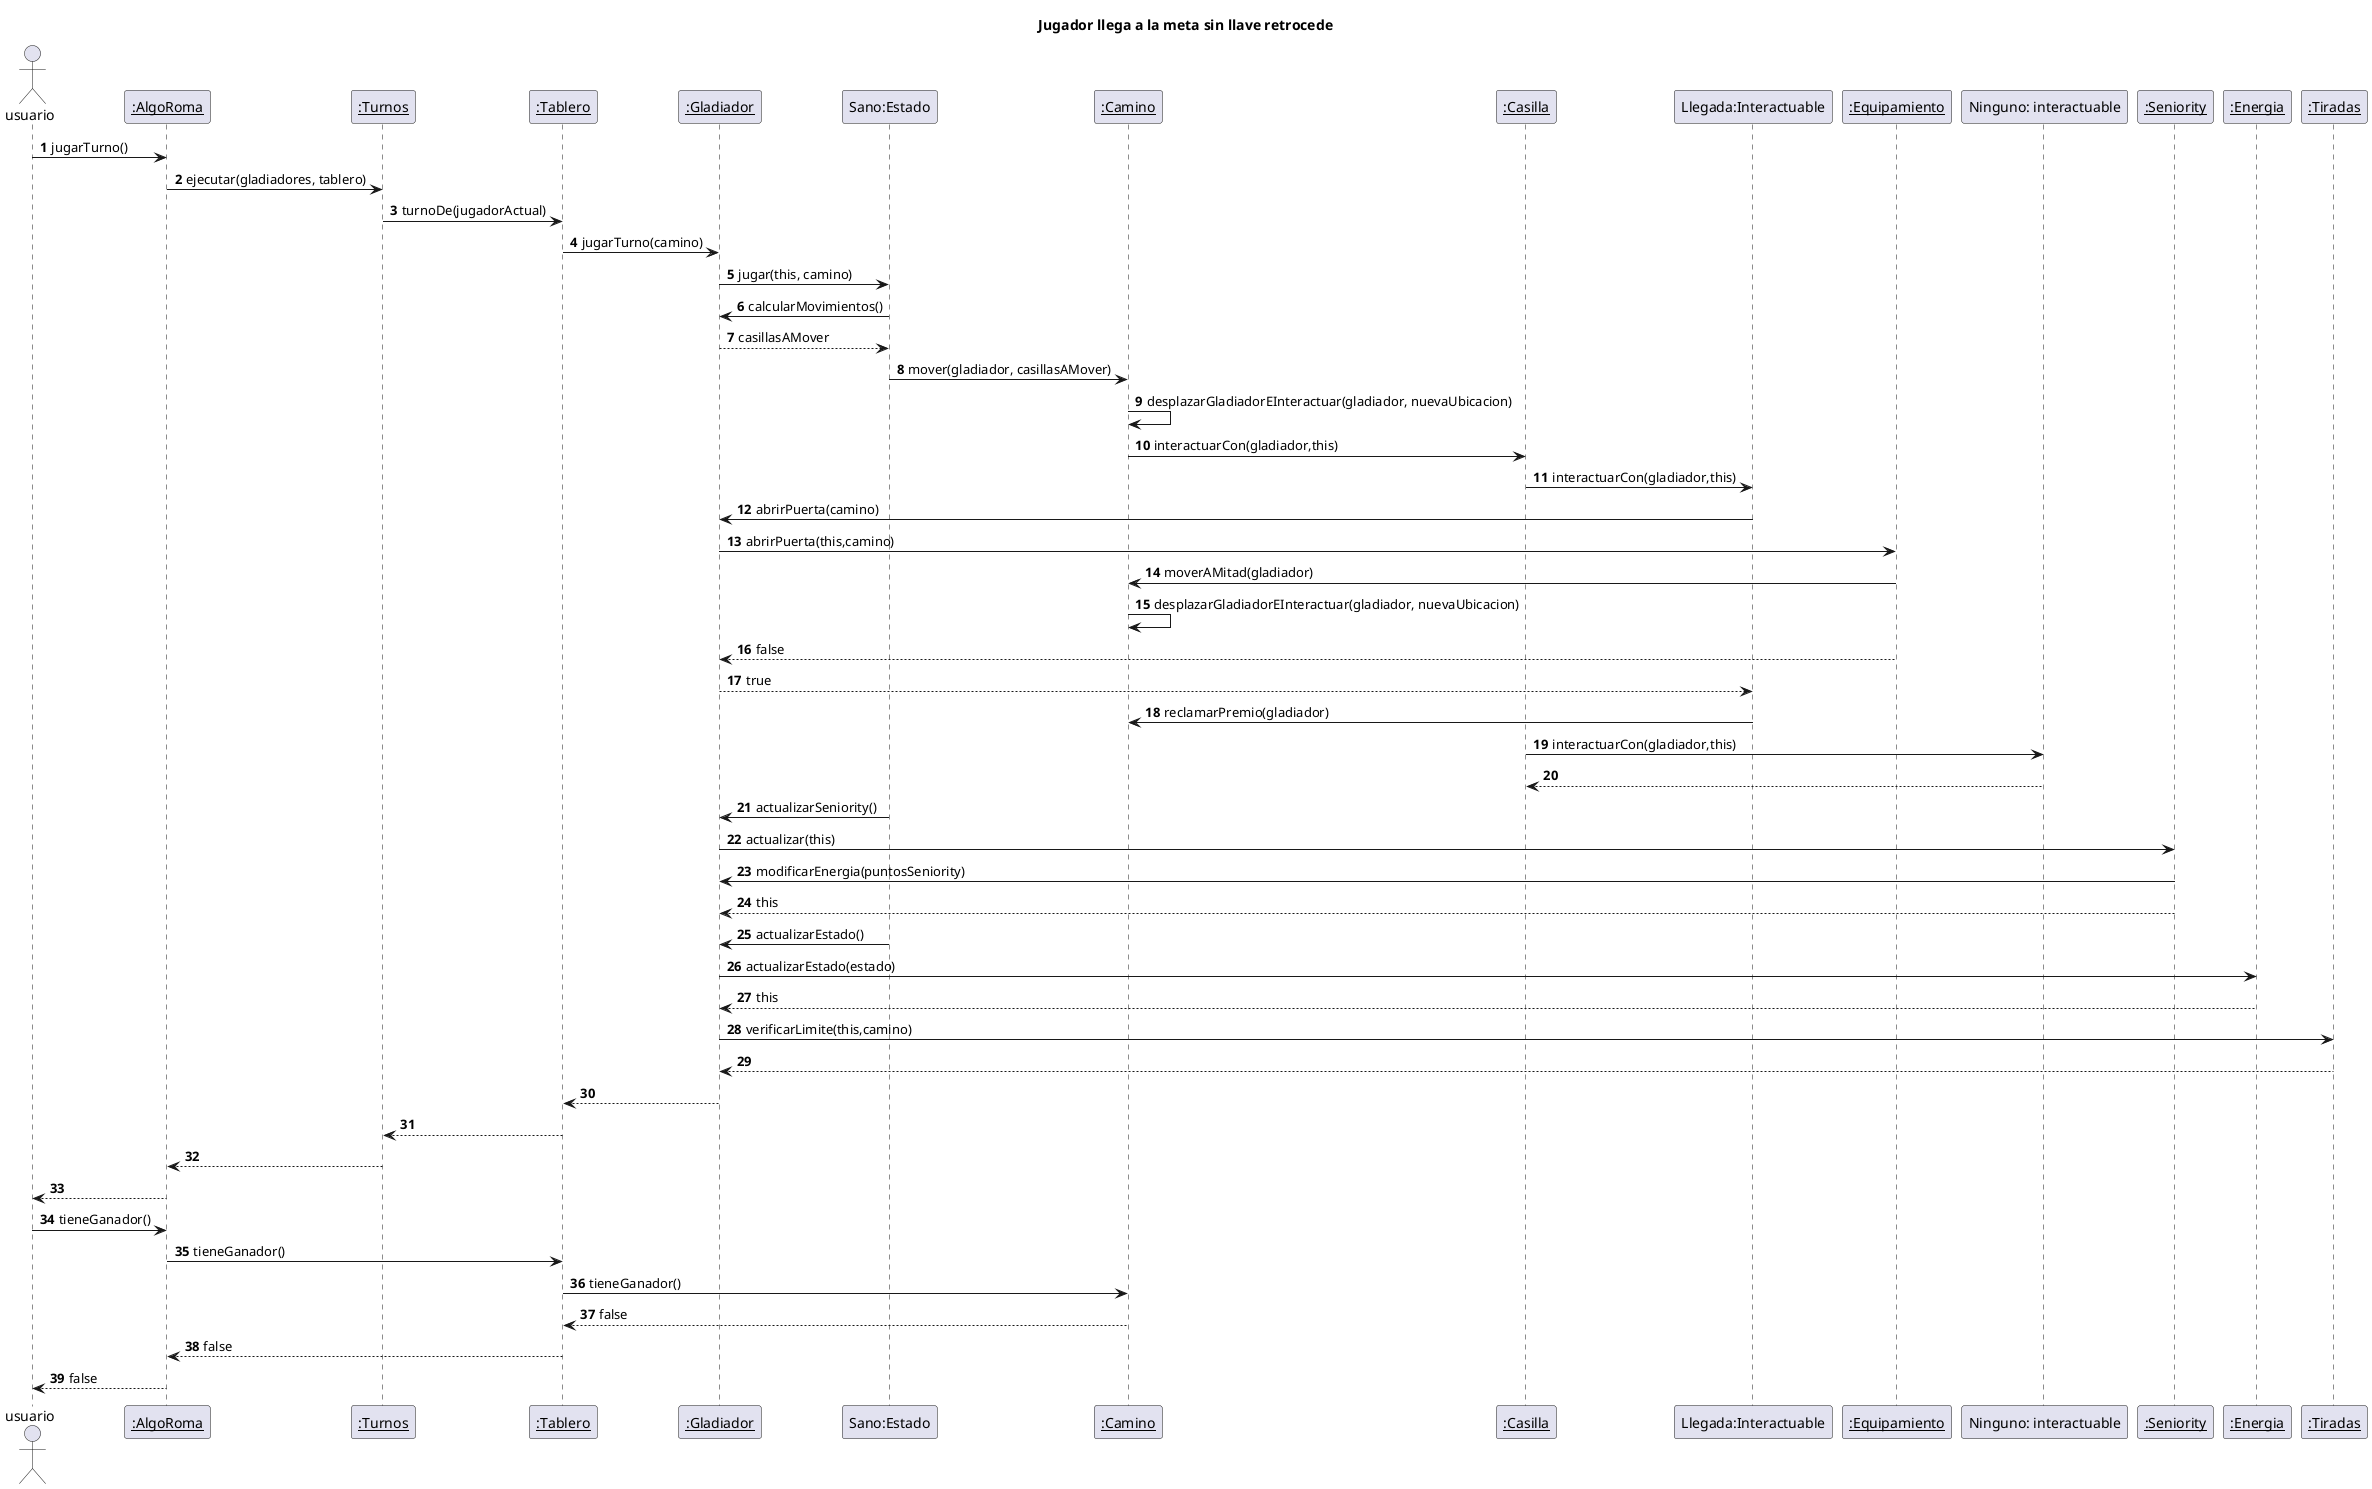 @startuml

autonumber
title "Jugador llega a la meta sin llave retrocede"
actor usuario

usuario -> "__:AlgoRoma__": jugarTurno()
"__:AlgoRoma__" -> "__:Turnos__": ejecutar(gladiadores, tablero)
"__:Turnos__" -> "__:Tablero__": turnoDe(jugadorActual)
"__:Tablero__" -> "__:Gladiador__": jugarTurno(camino)
"__:Gladiador__" -> "Sano:Estado": jugar(this, camino)
"Sano:Estado" -> "__:Gladiador__": calcularMovimientos()
"__:Gladiador__" --> "Sano:Estado": casillasAMover
"Sano:Estado" -> "__:Camino__": mover(gladiador, casillasAMover)
"__:Camino__" -> "__:Camino__": desplazarGladiadorEInteractuar(gladiador, nuevaUbicacion)
"__:Camino__" -> "__:Casilla__": interactuarCon(gladiador,this)
"__:Casilla__" -> "Llegada:Interactuable": interactuarCon(gladiador,this)
"Llegada:Interactuable" -> "__:Gladiador__": abrirPuerta(camino)
"__:Gladiador__" -> "__:Equipamiento__": abrirPuerta(this,camino)
"__:Equipamiento__" -> "__:Camino__": moverAMitad(gladiador)
"__:Camino__" -> "__:Camino__": desplazarGladiadorEInteractuar(gladiador, nuevaUbicacion)
"__:Equipamiento__" --> "__:Gladiador__": false
"__:Gladiador__" --> "Llegada:Interactuable": true
"Llegada:Interactuable" -> "__:Camino__": reclamarPremio(gladiador)
"__:Casilla__" -> "Ninguno: interactuable": interactuarCon(gladiador,this)
"Ninguno: interactuable" --> "__:Casilla__"
"Sano:Estado" -> "__:Gladiador__": actualizarSeniority()
"__:Gladiador__" -> "__:Seniority__": actualizar(this)
"__:Seniority__" -> "__:Gladiador__": modificarEnergia(puntosSeniority)
"__:Seniority__" --> "__:Gladiador__": this
"Sano:Estado" -> "__:Gladiador__": actualizarEstado()
"__:Gladiador__" -> "__:Energia__": actualizarEstado(estado)
"__:Energia__" --> "__:Gladiador__": this
"__:Gladiador__" -> "__:Tiradas__": verificarLimite(this,camino)
"__:Tiradas__" --> "__:Gladiador__"
"__:Gladiador__" --> "__:Tablero__"
"__:Tablero__" --> "__:Turnos__"
"__:Turnos__" --> "__:AlgoRoma__"
"__:AlgoRoma__" --> usuario

usuario -> "__:AlgoRoma__": tieneGanador()
"__:AlgoRoma__" -> "__:Tablero__": tieneGanador()
"__:Tablero__" -> "__:Camino__": tieneGanador()
"__:Camino__" --> "__:Tablero__": false
"__:Tablero__" --> "__:AlgoRoma__": false
"__:AlgoRoma__" --> usuario: false


@enduml